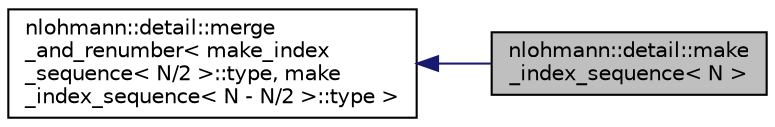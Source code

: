 digraph "nlohmann::detail::make_index_sequence&lt; N &gt;"
{
 // LATEX_PDF_SIZE
  edge [fontname="Helvetica",fontsize="10",labelfontname="Helvetica",labelfontsize="10"];
  node [fontname="Helvetica",fontsize="10",shape=record];
  rankdir="LR";
  Node1 [label="nlohmann::detail::make\l_index_sequence\< N \>",height=0.2,width=0.4,color="black", fillcolor="grey75", style="filled", fontcolor="black",tooltip=" "];
  Node2 -> Node1 [dir="back",color="midnightblue",fontsize="10",style="solid",fontname="Helvetica"];
  Node2 [label="nlohmann::detail::merge\l_and_renumber\< make_index\l_sequence\< N/2 \>::type, make\l_index_sequence\< N - N/2 \>::type \>",height=0.2,width=0.4,color="black", fillcolor="white", style="filled",URL="$da/de9/structnlohmann_1_1detail_1_1merge__and__renumber.html",tooltip=" "];
}
